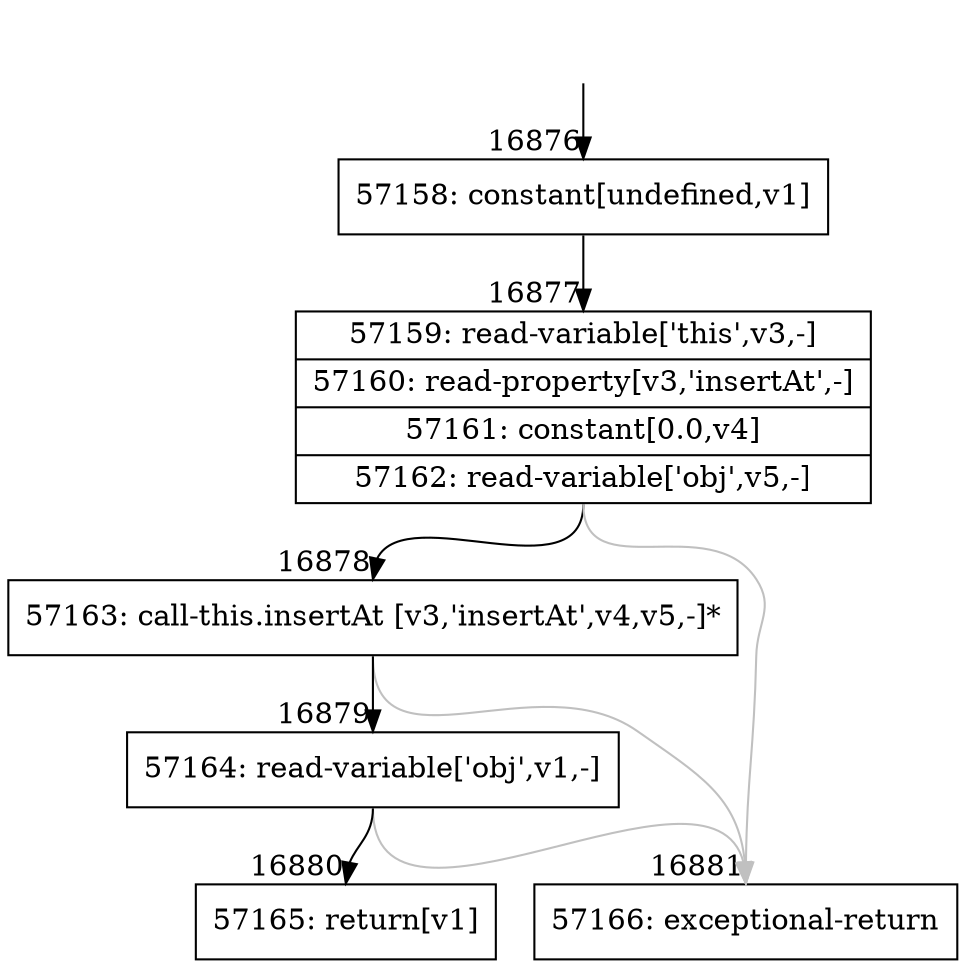 digraph {
rankdir="TD"
BB_entry1443[shape=none,label=""];
BB_entry1443 -> BB16876 [tailport=s, headport=n, headlabel="    16876"]
BB16876 [shape=record label="{57158: constant[undefined,v1]}" ] 
BB16876 -> BB16877 [tailport=s, headport=n, headlabel="      16877"]
BB16877 [shape=record label="{57159: read-variable['this',v3,-]|57160: read-property[v3,'insertAt',-]|57161: constant[0.0,v4]|57162: read-variable['obj',v5,-]}" ] 
BB16877 -> BB16878 [tailport=s, headport=n, headlabel="      16878"]
BB16877 -> BB16881 [tailport=s, headport=n, color=gray, headlabel="      16881"]
BB16878 [shape=record label="{57163: call-this.insertAt [v3,'insertAt',v4,v5,-]*}" ] 
BB16878 -> BB16879 [tailport=s, headport=n, headlabel="      16879"]
BB16878 -> BB16881 [tailport=s, headport=n, color=gray]
BB16879 [shape=record label="{57164: read-variable['obj',v1,-]}" ] 
BB16879 -> BB16880 [tailport=s, headport=n, headlabel="      16880"]
BB16879 -> BB16881 [tailport=s, headport=n, color=gray]
BB16880 [shape=record label="{57165: return[v1]}" ] 
BB16881 [shape=record label="{57166: exceptional-return}" ] 
//#$~ 31732
}
